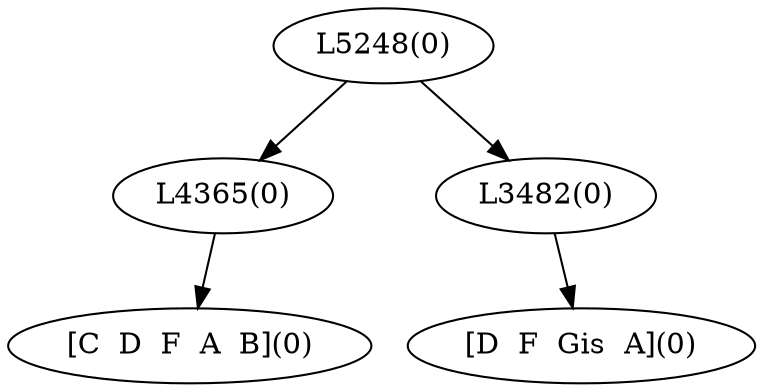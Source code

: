 digraph sample{
"L4365(0)"->"[C  D  F  A  B](0)"
"L3482(0)"->"[D  F  Gis  A](0)"
"L5248(0)"->"L4365(0)"
"L5248(0)"->"L3482(0)"
{rank = min; "L5248(0)"}
{rank = same; "L4365(0)"; "L3482(0)";}
{rank = max; "[C  D  F  A  B](0)"; "[D  F  Gis  A](0)";}
}